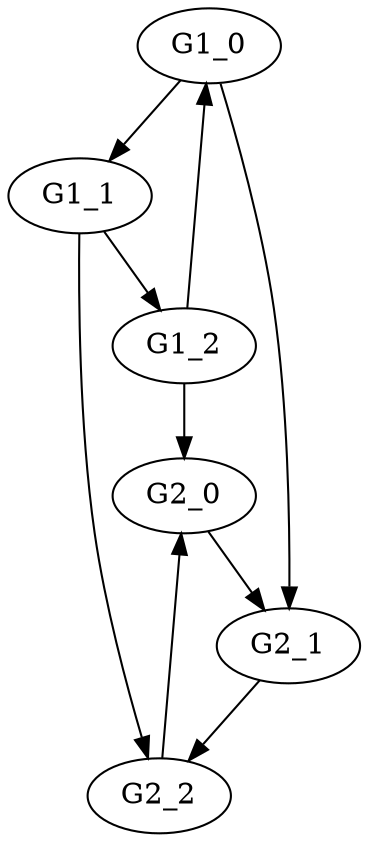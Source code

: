 digraph Test {
subgraph G1 {
	G1_0;
	G1_1;
	G1_2;
}
subgraph G2 {
	G2_0;
	G2_1;
	G2_2;
}
G1_0 -> G1_1;
G1_1 -> G1_2;
G1_2 -> G1_0;
G2_0 -> G2_1;
G2_1 -> G2_2;
G2_2 -> G2_0;
G1_0 -> G2_1;
G1_1 -> G2_2;
G1_2 -> G2_0;
}